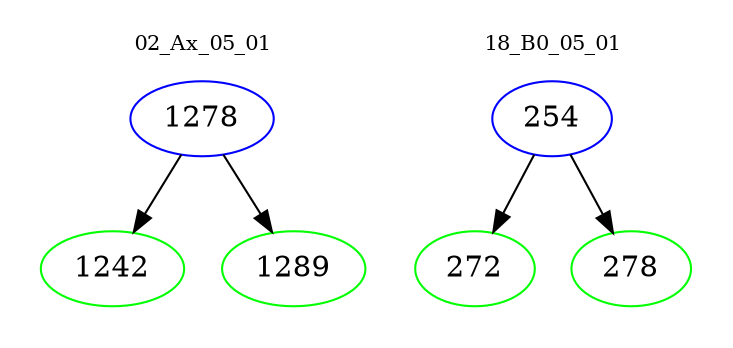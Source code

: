 digraph{
subgraph cluster_0 {
color = white
label = "02_Ax_05_01";
fontsize=10;
T0_1278 [label="1278", color="blue"]
T0_1278 -> T0_1242 [color="black"]
T0_1242 [label="1242", color="green"]
T0_1278 -> T0_1289 [color="black"]
T0_1289 [label="1289", color="green"]
}
subgraph cluster_1 {
color = white
label = "18_B0_05_01";
fontsize=10;
T1_254 [label="254", color="blue"]
T1_254 -> T1_272 [color="black"]
T1_272 [label="272", color="green"]
T1_254 -> T1_278 [color="black"]
T1_278 [label="278", color="green"]
}
}
